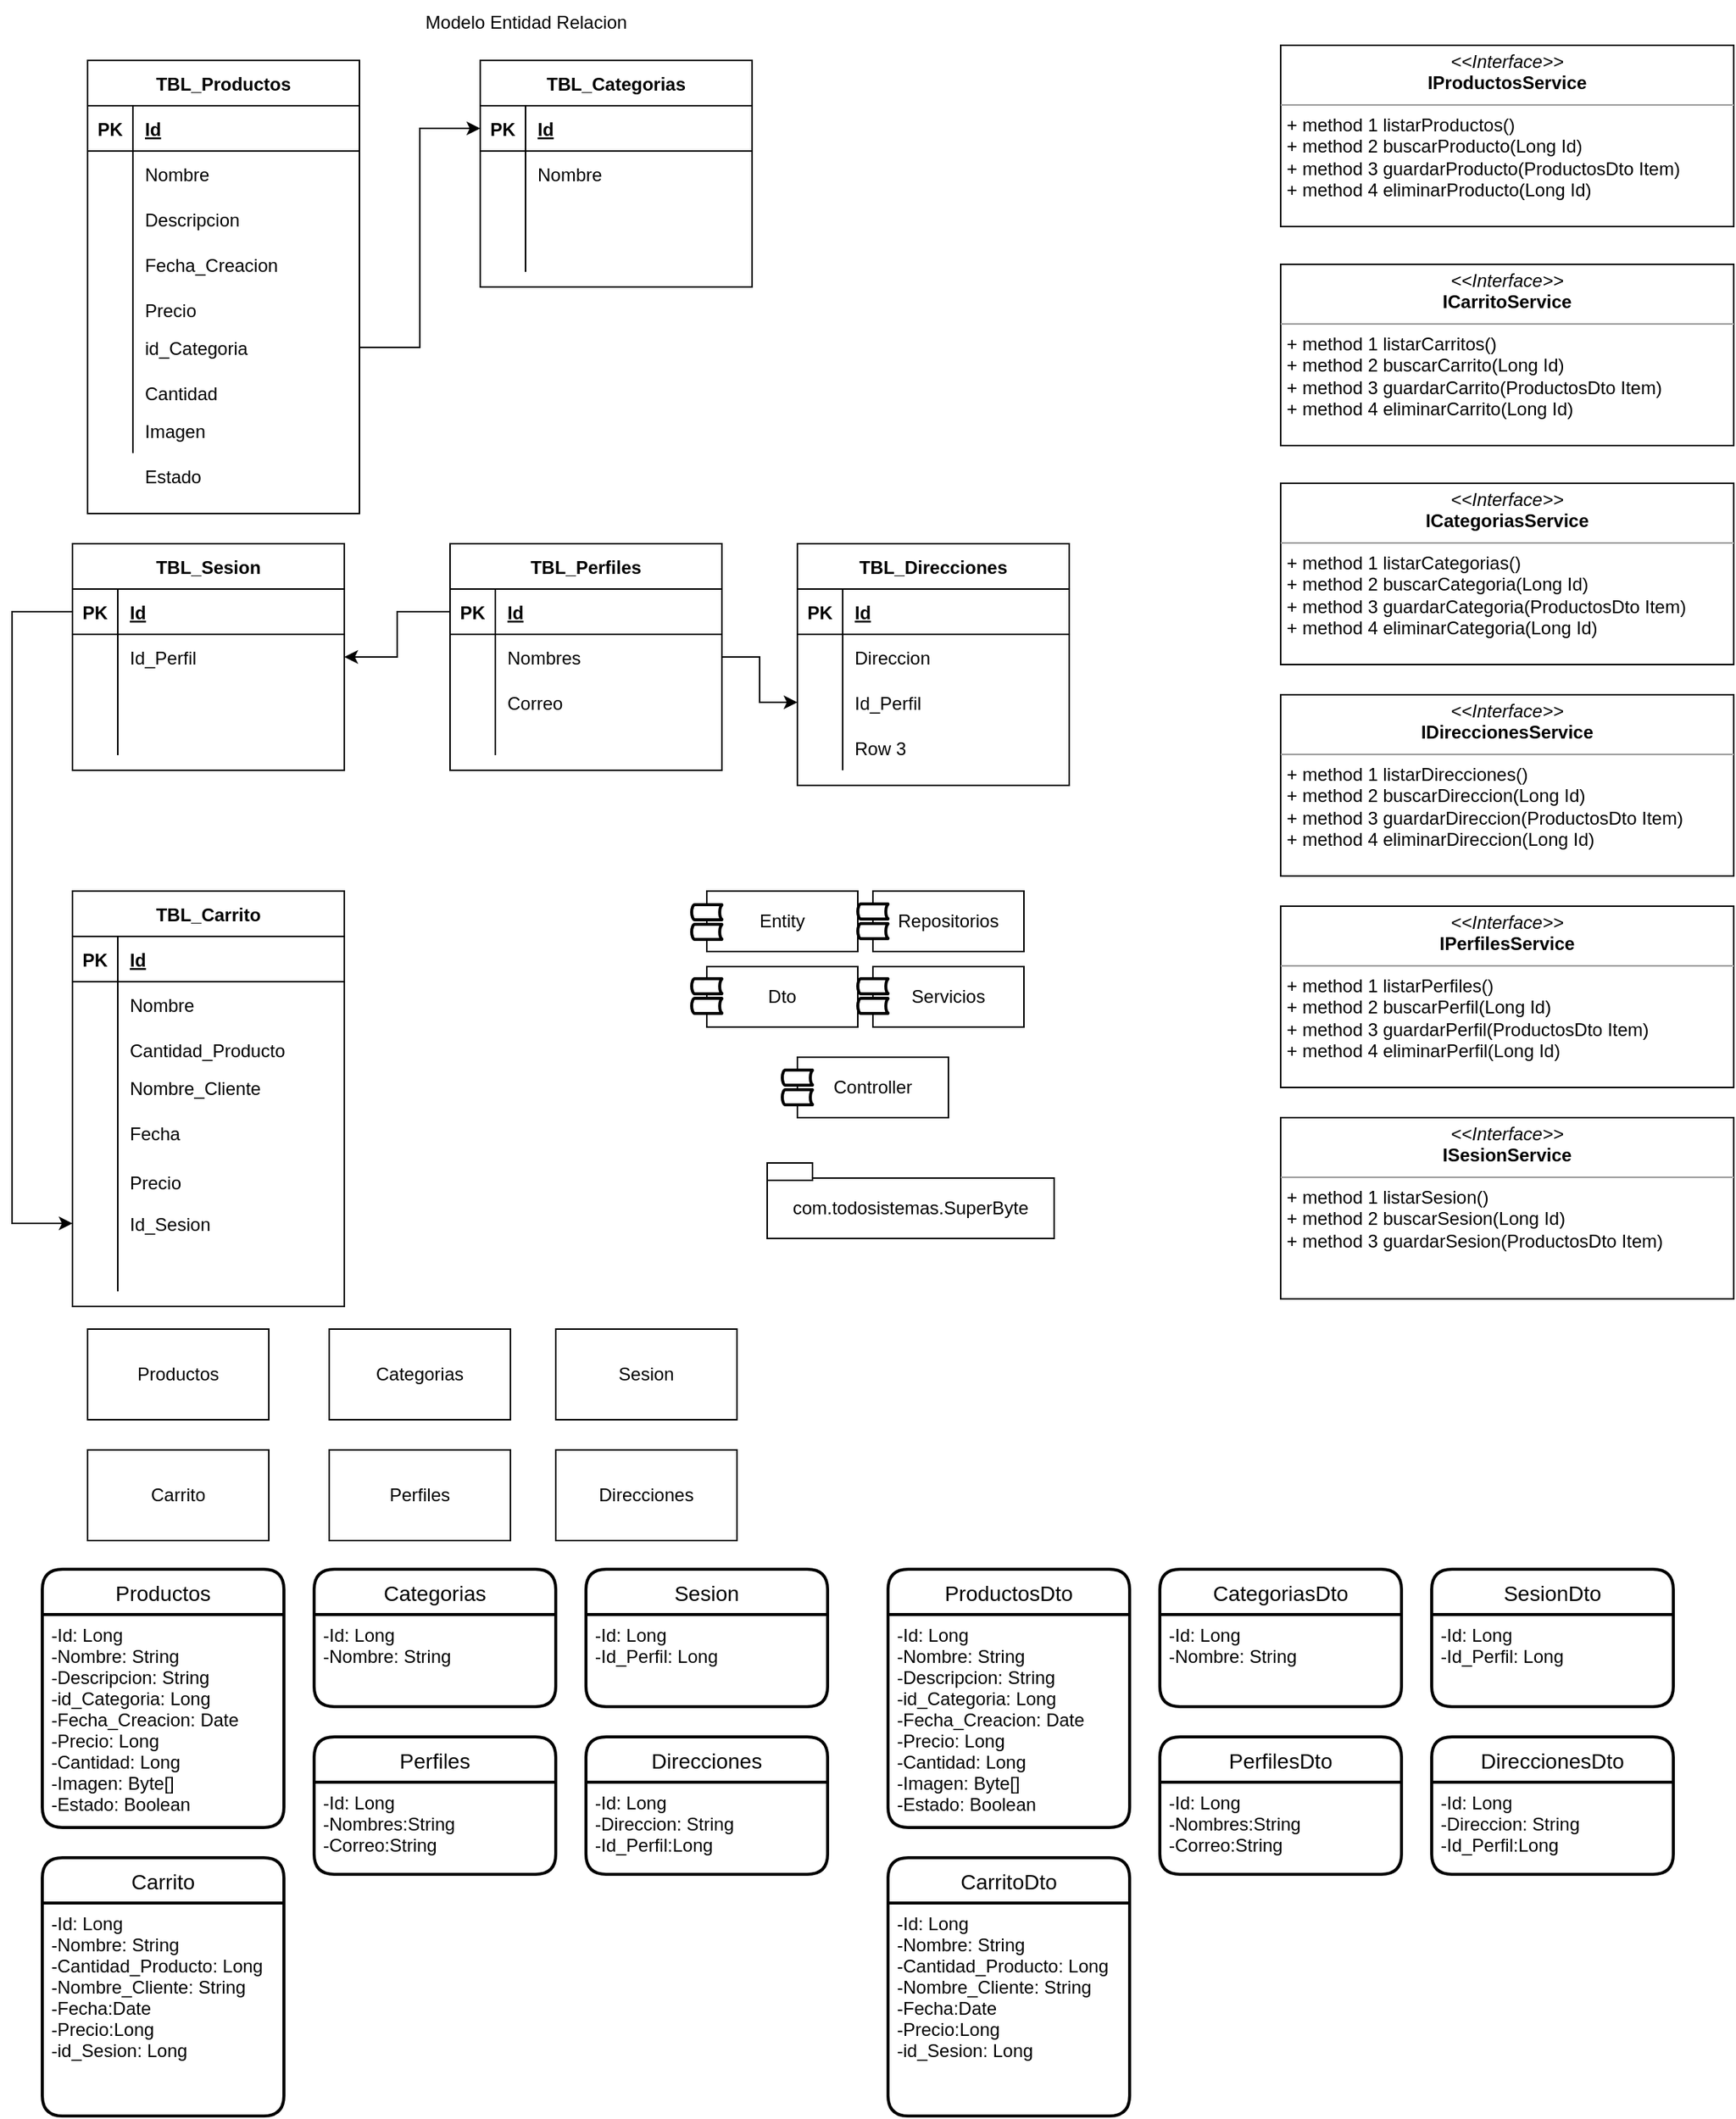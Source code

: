 <mxfile version="20.2.2" type="github">
  <diagram id="Rimd_0luq2_p9Vc3wQbV" name="Página-1">
    <mxGraphModel dx="1736" dy="984" grid="1" gridSize="10" guides="1" tooltips="1" connect="1" arrows="1" fold="1" page="1" pageScale="1" pageWidth="827" pageHeight="1169" math="0" shadow="0">
      <root>
        <mxCell id="0" />
        <mxCell id="1" parent="0" />
        <mxCell id="9ptcAsVhunpBJLuoccxQ-10" value="TBL_Productos" style="shape=table;startSize=30;container=1;collapsible=1;childLayout=tableLayout;fixedRows=1;rowLines=0;fontStyle=1;align=center;resizeLast=1;" vertex="1" parent="1">
          <mxGeometry x="90" y="50" width="180" height="300" as="geometry" />
        </mxCell>
        <mxCell id="9ptcAsVhunpBJLuoccxQ-11" value="" style="shape=tableRow;horizontal=0;startSize=0;swimlaneHead=0;swimlaneBody=0;fillColor=none;collapsible=0;dropTarget=0;points=[[0,0.5],[1,0.5]];portConstraint=eastwest;top=0;left=0;right=0;bottom=1;" vertex="1" parent="9ptcAsVhunpBJLuoccxQ-10">
          <mxGeometry y="30" width="180" height="30" as="geometry" />
        </mxCell>
        <mxCell id="9ptcAsVhunpBJLuoccxQ-12" value="PK" style="shape=partialRectangle;connectable=0;fillColor=none;top=0;left=0;bottom=0;right=0;fontStyle=1;overflow=hidden;" vertex="1" parent="9ptcAsVhunpBJLuoccxQ-11">
          <mxGeometry width="30" height="30" as="geometry">
            <mxRectangle width="30" height="30" as="alternateBounds" />
          </mxGeometry>
        </mxCell>
        <mxCell id="9ptcAsVhunpBJLuoccxQ-13" value="Id" style="shape=partialRectangle;connectable=0;fillColor=none;top=0;left=0;bottom=0;right=0;align=left;spacingLeft=6;fontStyle=5;overflow=hidden;" vertex="1" parent="9ptcAsVhunpBJLuoccxQ-11">
          <mxGeometry x="30" width="150" height="30" as="geometry">
            <mxRectangle width="150" height="30" as="alternateBounds" />
          </mxGeometry>
        </mxCell>
        <mxCell id="9ptcAsVhunpBJLuoccxQ-14" value="" style="shape=tableRow;horizontal=0;startSize=0;swimlaneHead=0;swimlaneBody=0;fillColor=none;collapsible=0;dropTarget=0;points=[[0,0.5],[1,0.5]];portConstraint=eastwest;top=0;left=0;right=0;bottom=0;" vertex="1" parent="9ptcAsVhunpBJLuoccxQ-10">
          <mxGeometry y="60" width="180" height="30" as="geometry" />
        </mxCell>
        <mxCell id="9ptcAsVhunpBJLuoccxQ-15" value="" style="shape=partialRectangle;connectable=0;fillColor=none;top=0;left=0;bottom=0;right=0;editable=1;overflow=hidden;" vertex="1" parent="9ptcAsVhunpBJLuoccxQ-14">
          <mxGeometry width="30" height="30" as="geometry">
            <mxRectangle width="30" height="30" as="alternateBounds" />
          </mxGeometry>
        </mxCell>
        <mxCell id="9ptcAsVhunpBJLuoccxQ-16" value="Nombre" style="shape=partialRectangle;connectable=0;fillColor=none;top=0;left=0;bottom=0;right=0;align=left;spacingLeft=6;overflow=hidden;" vertex="1" parent="9ptcAsVhunpBJLuoccxQ-14">
          <mxGeometry x="30" width="150" height="30" as="geometry">
            <mxRectangle width="150" height="30" as="alternateBounds" />
          </mxGeometry>
        </mxCell>
        <mxCell id="9ptcAsVhunpBJLuoccxQ-17" value="" style="shape=tableRow;horizontal=0;startSize=0;swimlaneHead=0;swimlaneBody=0;fillColor=none;collapsible=0;dropTarget=0;points=[[0,0.5],[1,0.5]];portConstraint=eastwest;top=0;left=0;right=0;bottom=0;" vertex="1" parent="9ptcAsVhunpBJLuoccxQ-10">
          <mxGeometry y="90" width="180" height="30" as="geometry" />
        </mxCell>
        <mxCell id="9ptcAsVhunpBJLuoccxQ-18" value="" style="shape=partialRectangle;connectable=0;fillColor=none;top=0;left=0;bottom=0;right=0;editable=1;overflow=hidden;" vertex="1" parent="9ptcAsVhunpBJLuoccxQ-17">
          <mxGeometry width="30" height="30" as="geometry">
            <mxRectangle width="30" height="30" as="alternateBounds" />
          </mxGeometry>
        </mxCell>
        <mxCell id="9ptcAsVhunpBJLuoccxQ-19" value="Descripcion" style="shape=partialRectangle;connectable=0;fillColor=none;top=0;left=0;bottom=0;right=0;align=left;spacingLeft=6;overflow=hidden;" vertex="1" parent="9ptcAsVhunpBJLuoccxQ-17">
          <mxGeometry x="30" width="150" height="30" as="geometry">
            <mxRectangle width="150" height="30" as="alternateBounds" />
          </mxGeometry>
        </mxCell>
        <mxCell id="9ptcAsVhunpBJLuoccxQ-20" value="" style="shape=tableRow;horizontal=0;startSize=0;swimlaneHead=0;swimlaneBody=0;fillColor=none;collapsible=0;dropTarget=0;points=[[0,0.5],[1,0.5]];portConstraint=eastwest;top=0;left=0;right=0;bottom=0;" vertex="1" parent="9ptcAsVhunpBJLuoccxQ-10">
          <mxGeometry y="120" width="180" height="140" as="geometry" />
        </mxCell>
        <mxCell id="9ptcAsVhunpBJLuoccxQ-21" value="" style="shape=partialRectangle;connectable=0;fillColor=none;top=0;left=0;bottom=0;right=0;editable=1;overflow=hidden;" vertex="1" parent="9ptcAsVhunpBJLuoccxQ-20">
          <mxGeometry width="30" height="140" as="geometry">
            <mxRectangle width="30" height="140" as="alternateBounds" />
          </mxGeometry>
        </mxCell>
        <mxCell id="9ptcAsVhunpBJLuoccxQ-22" value="id_Categoria" style="shape=partialRectangle;connectable=0;fillColor=none;top=0;left=0;bottom=0;right=0;align=left;spacingLeft=6;overflow=hidden;" vertex="1" parent="9ptcAsVhunpBJLuoccxQ-20">
          <mxGeometry x="30" width="150" height="140" as="geometry">
            <mxRectangle width="150" height="140" as="alternateBounds" />
          </mxGeometry>
        </mxCell>
        <mxCell id="9ptcAsVhunpBJLuoccxQ-23" value="Fecha_Creacion" style="shape=partialRectangle;connectable=0;fillColor=none;top=0;left=0;bottom=0;right=0;align=left;spacingLeft=6;overflow=hidden;" vertex="1" parent="1">
          <mxGeometry x="120" y="170" width="150" height="30" as="geometry">
            <mxRectangle width="150" height="30" as="alternateBounds" />
          </mxGeometry>
        </mxCell>
        <mxCell id="9ptcAsVhunpBJLuoccxQ-24" value="Precio" style="shape=partialRectangle;connectable=0;fillColor=none;top=0;left=0;bottom=0;right=0;align=left;spacingLeft=6;overflow=hidden;" vertex="1" parent="1">
          <mxGeometry x="120" y="200" width="150" height="30" as="geometry">
            <mxRectangle width="150" height="30" as="alternateBounds" />
          </mxGeometry>
        </mxCell>
        <mxCell id="9ptcAsVhunpBJLuoccxQ-25" value="Cantidad" style="shape=partialRectangle;connectable=0;fillColor=none;top=0;left=0;bottom=0;right=0;align=left;spacingLeft=6;overflow=hidden;" vertex="1" parent="1">
          <mxGeometry x="120" y="255" width="150" height="30" as="geometry">
            <mxRectangle width="150" height="30" as="alternateBounds" />
          </mxGeometry>
        </mxCell>
        <mxCell id="9ptcAsVhunpBJLuoccxQ-26" value="Imagen" style="shape=partialRectangle;connectable=0;fillColor=none;top=0;left=0;bottom=0;right=0;align=left;spacingLeft=6;overflow=hidden;" vertex="1" parent="1">
          <mxGeometry x="120" y="280" width="150" height="30" as="geometry">
            <mxRectangle width="150" height="30" as="alternateBounds" />
          </mxGeometry>
        </mxCell>
        <mxCell id="9ptcAsVhunpBJLuoccxQ-27" value="Estado" style="shape=partialRectangle;connectable=0;fillColor=none;top=0;left=0;bottom=0;right=0;align=left;spacingLeft=6;overflow=hidden;" vertex="1" parent="1">
          <mxGeometry x="120" y="310" width="150" height="30" as="geometry">
            <mxRectangle width="150" height="30" as="alternateBounds" />
          </mxGeometry>
        </mxCell>
        <mxCell id="9ptcAsVhunpBJLuoccxQ-42" value="TBL_Categorias" style="shape=table;startSize=30;container=1;collapsible=1;childLayout=tableLayout;fixedRows=1;rowLines=0;fontStyle=1;align=center;resizeLast=1;" vertex="1" parent="1">
          <mxGeometry x="350" y="50" width="180" height="150" as="geometry" />
        </mxCell>
        <mxCell id="9ptcAsVhunpBJLuoccxQ-43" value="" style="shape=tableRow;horizontal=0;startSize=0;swimlaneHead=0;swimlaneBody=0;fillColor=none;collapsible=0;dropTarget=0;points=[[0,0.5],[1,0.5]];portConstraint=eastwest;top=0;left=0;right=0;bottom=1;" vertex="1" parent="9ptcAsVhunpBJLuoccxQ-42">
          <mxGeometry y="30" width="180" height="30" as="geometry" />
        </mxCell>
        <mxCell id="9ptcAsVhunpBJLuoccxQ-44" value="PK" style="shape=partialRectangle;connectable=0;fillColor=none;top=0;left=0;bottom=0;right=0;fontStyle=1;overflow=hidden;" vertex="1" parent="9ptcAsVhunpBJLuoccxQ-43">
          <mxGeometry width="30" height="30" as="geometry">
            <mxRectangle width="30" height="30" as="alternateBounds" />
          </mxGeometry>
        </mxCell>
        <mxCell id="9ptcAsVhunpBJLuoccxQ-45" value="Id" style="shape=partialRectangle;connectable=0;fillColor=none;top=0;left=0;bottom=0;right=0;align=left;spacingLeft=6;fontStyle=5;overflow=hidden;" vertex="1" parent="9ptcAsVhunpBJLuoccxQ-43">
          <mxGeometry x="30" width="150" height="30" as="geometry">
            <mxRectangle width="150" height="30" as="alternateBounds" />
          </mxGeometry>
        </mxCell>
        <mxCell id="9ptcAsVhunpBJLuoccxQ-46" value="" style="shape=tableRow;horizontal=0;startSize=0;swimlaneHead=0;swimlaneBody=0;fillColor=none;collapsible=0;dropTarget=0;points=[[0,0.5],[1,0.5]];portConstraint=eastwest;top=0;left=0;right=0;bottom=0;" vertex="1" parent="9ptcAsVhunpBJLuoccxQ-42">
          <mxGeometry y="60" width="180" height="30" as="geometry" />
        </mxCell>
        <mxCell id="9ptcAsVhunpBJLuoccxQ-47" value="" style="shape=partialRectangle;connectable=0;fillColor=none;top=0;left=0;bottom=0;right=0;editable=1;overflow=hidden;" vertex="1" parent="9ptcAsVhunpBJLuoccxQ-46">
          <mxGeometry width="30" height="30" as="geometry">
            <mxRectangle width="30" height="30" as="alternateBounds" />
          </mxGeometry>
        </mxCell>
        <mxCell id="9ptcAsVhunpBJLuoccxQ-48" value="Nombre" style="shape=partialRectangle;connectable=0;fillColor=none;top=0;left=0;bottom=0;right=0;align=left;spacingLeft=6;overflow=hidden;" vertex="1" parent="9ptcAsVhunpBJLuoccxQ-46">
          <mxGeometry x="30" width="150" height="30" as="geometry">
            <mxRectangle width="150" height="30" as="alternateBounds" />
          </mxGeometry>
        </mxCell>
        <mxCell id="9ptcAsVhunpBJLuoccxQ-49" value="" style="shape=tableRow;horizontal=0;startSize=0;swimlaneHead=0;swimlaneBody=0;fillColor=none;collapsible=0;dropTarget=0;points=[[0,0.5],[1,0.5]];portConstraint=eastwest;top=0;left=0;right=0;bottom=0;" vertex="1" parent="9ptcAsVhunpBJLuoccxQ-42">
          <mxGeometry y="90" width="180" height="30" as="geometry" />
        </mxCell>
        <mxCell id="9ptcAsVhunpBJLuoccxQ-50" value="" style="shape=partialRectangle;connectable=0;fillColor=none;top=0;left=0;bottom=0;right=0;editable=1;overflow=hidden;" vertex="1" parent="9ptcAsVhunpBJLuoccxQ-49">
          <mxGeometry width="30" height="30" as="geometry">
            <mxRectangle width="30" height="30" as="alternateBounds" />
          </mxGeometry>
        </mxCell>
        <mxCell id="9ptcAsVhunpBJLuoccxQ-51" value="" style="shape=partialRectangle;connectable=0;fillColor=none;top=0;left=0;bottom=0;right=0;align=left;spacingLeft=6;overflow=hidden;" vertex="1" parent="9ptcAsVhunpBJLuoccxQ-49">
          <mxGeometry x="30" width="150" height="30" as="geometry">
            <mxRectangle width="150" height="30" as="alternateBounds" />
          </mxGeometry>
        </mxCell>
        <mxCell id="9ptcAsVhunpBJLuoccxQ-52" value="" style="shape=tableRow;horizontal=0;startSize=0;swimlaneHead=0;swimlaneBody=0;fillColor=none;collapsible=0;dropTarget=0;points=[[0,0.5],[1,0.5]];portConstraint=eastwest;top=0;left=0;right=0;bottom=0;" vertex="1" parent="9ptcAsVhunpBJLuoccxQ-42">
          <mxGeometry y="120" width="180" height="20" as="geometry" />
        </mxCell>
        <mxCell id="9ptcAsVhunpBJLuoccxQ-53" value="" style="shape=partialRectangle;connectable=0;fillColor=none;top=0;left=0;bottom=0;right=0;editable=1;overflow=hidden;" vertex="1" parent="9ptcAsVhunpBJLuoccxQ-52">
          <mxGeometry width="30" height="20" as="geometry">
            <mxRectangle width="30" height="20" as="alternateBounds" />
          </mxGeometry>
        </mxCell>
        <mxCell id="9ptcAsVhunpBJLuoccxQ-54" value="" style="shape=partialRectangle;connectable=0;fillColor=none;top=0;left=0;bottom=0;right=0;align=left;spacingLeft=6;overflow=hidden;" vertex="1" parent="9ptcAsVhunpBJLuoccxQ-52">
          <mxGeometry x="30" width="150" height="20" as="geometry">
            <mxRectangle width="150" height="20" as="alternateBounds" />
          </mxGeometry>
        </mxCell>
        <mxCell id="9ptcAsVhunpBJLuoccxQ-55" style="edgeStyle=orthogonalEdgeStyle;rounded=0;orthogonalLoop=1;jettySize=auto;html=1;entryX=0;entryY=0.5;entryDx=0;entryDy=0;exitX=1;exitY=0.5;exitDx=0;exitDy=0;" edge="1" parent="1" source="9ptcAsVhunpBJLuoccxQ-20" target="9ptcAsVhunpBJLuoccxQ-43">
          <mxGeometry relative="1" as="geometry" />
        </mxCell>
        <mxCell id="9ptcAsVhunpBJLuoccxQ-56" value="TBL_Perfiles" style="shape=table;startSize=30;container=1;collapsible=1;childLayout=tableLayout;fixedRows=1;rowLines=0;fontStyle=1;align=center;resizeLast=1;" vertex="1" parent="1">
          <mxGeometry x="330" y="370" width="180" height="150" as="geometry" />
        </mxCell>
        <mxCell id="9ptcAsVhunpBJLuoccxQ-57" value="" style="shape=tableRow;horizontal=0;startSize=0;swimlaneHead=0;swimlaneBody=0;fillColor=none;collapsible=0;dropTarget=0;points=[[0,0.5],[1,0.5]];portConstraint=eastwest;top=0;left=0;right=0;bottom=1;" vertex="1" parent="9ptcAsVhunpBJLuoccxQ-56">
          <mxGeometry y="30" width="180" height="30" as="geometry" />
        </mxCell>
        <mxCell id="9ptcAsVhunpBJLuoccxQ-58" value="PK" style="shape=partialRectangle;connectable=0;fillColor=none;top=0;left=0;bottom=0;right=0;fontStyle=1;overflow=hidden;" vertex="1" parent="9ptcAsVhunpBJLuoccxQ-57">
          <mxGeometry width="30" height="30" as="geometry">
            <mxRectangle width="30" height="30" as="alternateBounds" />
          </mxGeometry>
        </mxCell>
        <mxCell id="9ptcAsVhunpBJLuoccxQ-59" value="Id" style="shape=partialRectangle;connectable=0;fillColor=none;top=0;left=0;bottom=0;right=0;align=left;spacingLeft=6;fontStyle=5;overflow=hidden;" vertex="1" parent="9ptcAsVhunpBJLuoccxQ-57">
          <mxGeometry x="30" width="150" height="30" as="geometry">
            <mxRectangle width="150" height="30" as="alternateBounds" />
          </mxGeometry>
        </mxCell>
        <mxCell id="9ptcAsVhunpBJLuoccxQ-60" value="" style="shape=tableRow;horizontal=0;startSize=0;swimlaneHead=0;swimlaneBody=0;fillColor=none;collapsible=0;dropTarget=0;points=[[0,0.5],[1,0.5]];portConstraint=eastwest;top=0;left=0;right=0;bottom=0;" vertex="1" parent="9ptcAsVhunpBJLuoccxQ-56">
          <mxGeometry y="60" width="180" height="30" as="geometry" />
        </mxCell>
        <mxCell id="9ptcAsVhunpBJLuoccxQ-61" value="" style="shape=partialRectangle;connectable=0;fillColor=none;top=0;left=0;bottom=0;right=0;editable=1;overflow=hidden;" vertex="1" parent="9ptcAsVhunpBJLuoccxQ-60">
          <mxGeometry width="30" height="30" as="geometry">
            <mxRectangle width="30" height="30" as="alternateBounds" />
          </mxGeometry>
        </mxCell>
        <mxCell id="9ptcAsVhunpBJLuoccxQ-62" value="Nombres" style="shape=partialRectangle;connectable=0;fillColor=none;top=0;left=0;bottom=0;right=0;align=left;spacingLeft=6;overflow=hidden;" vertex="1" parent="9ptcAsVhunpBJLuoccxQ-60">
          <mxGeometry x="30" width="150" height="30" as="geometry">
            <mxRectangle width="150" height="30" as="alternateBounds" />
          </mxGeometry>
        </mxCell>
        <mxCell id="9ptcAsVhunpBJLuoccxQ-63" value="" style="shape=tableRow;horizontal=0;startSize=0;swimlaneHead=0;swimlaneBody=0;fillColor=none;collapsible=0;dropTarget=0;points=[[0,0.5],[1,0.5]];portConstraint=eastwest;top=0;left=0;right=0;bottom=0;" vertex="1" parent="9ptcAsVhunpBJLuoccxQ-56">
          <mxGeometry y="90" width="180" height="30" as="geometry" />
        </mxCell>
        <mxCell id="9ptcAsVhunpBJLuoccxQ-64" value="" style="shape=partialRectangle;connectable=0;fillColor=none;top=0;left=0;bottom=0;right=0;editable=1;overflow=hidden;" vertex="1" parent="9ptcAsVhunpBJLuoccxQ-63">
          <mxGeometry width="30" height="30" as="geometry">
            <mxRectangle width="30" height="30" as="alternateBounds" />
          </mxGeometry>
        </mxCell>
        <mxCell id="9ptcAsVhunpBJLuoccxQ-65" value="Correo" style="shape=partialRectangle;connectable=0;fillColor=none;top=0;left=0;bottom=0;right=0;align=left;spacingLeft=6;overflow=hidden;" vertex="1" parent="9ptcAsVhunpBJLuoccxQ-63">
          <mxGeometry x="30" width="150" height="30" as="geometry">
            <mxRectangle width="150" height="30" as="alternateBounds" />
          </mxGeometry>
        </mxCell>
        <mxCell id="9ptcAsVhunpBJLuoccxQ-66" value="" style="shape=tableRow;horizontal=0;startSize=0;swimlaneHead=0;swimlaneBody=0;fillColor=none;collapsible=0;dropTarget=0;points=[[0,0.5],[1,0.5]];portConstraint=eastwest;top=0;left=0;right=0;bottom=0;" vertex="1" parent="9ptcAsVhunpBJLuoccxQ-56">
          <mxGeometry y="120" width="180" height="20" as="geometry" />
        </mxCell>
        <mxCell id="9ptcAsVhunpBJLuoccxQ-67" value="" style="shape=partialRectangle;connectable=0;fillColor=none;top=0;left=0;bottom=0;right=0;editable=1;overflow=hidden;" vertex="1" parent="9ptcAsVhunpBJLuoccxQ-66">
          <mxGeometry width="30" height="20" as="geometry">
            <mxRectangle width="30" height="20" as="alternateBounds" />
          </mxGeometry>
        </mxCell>
        <mxCell id="9ptcAsVhunpBJLuoccxQ-68" value="" style="shape=partialRectangle;connectable=0;fillColor=none;top=0;left=0;bottom=0;right=0;align=left;spacingLeft=6;overflow=hidden;" vertex="1" parent="9ptcAsVhunpBJLuoccxQ-66">
          <mxGeometry x="30" width="150" height="20" as="geometry">
            <mxRectangle width="150" height="20" as="alternateBounds" />
          </mxGeometry>
        </mxCell>
        <mxCell id="9ptcAsVhunpBJLuoccxQ-69" value="TBL_Direcciones" style="shape=table;startSize=30;container=1;collapsible=1;childLayout=tableLayout;fixedRows=1;rowLines=0;fontStyle=1;align=center;resizeLast=1;" vertex="1" parent="1">
          <mxGeometry x="560" y="370" width="180" height="160" as="geometry" />
        </mxCell>
        <mxCell id="9ptcAsVhunpBJLuoccxQ-70" value="" style="shape=tableRow;horizontal=0;startSize=0;swimlaneHead=0;swimlaneBody=0;fillColor=none;collapsible=0;dropTarget=0;points=[[0,0.5],[1,0.5]];portConstraint=eastwest;top=0;left=0;right=0;bottom=1;" vertex="1" parent="9ptcAsVhunpBJLuoccxQ-69">
          <mxGeometry y="30" width="180" height="30" as="geometry" />
        </mxCell>
        <mxCell id="9ptcAsVhunpBJLuoccxQ-71" value="PK" style="shape=partialRectangle;connectable=0;fillColor=none;top=0;left=0;bottom=0;right=0;fontStyle=1;overflow=hidden;" vertex="1" parent="9ptcAsVhunpBJLuoccxQ-70">
          <mxGeometry width="30" height="30" as="geometry">
            <mxRectangle width="30" height="30" as="alternateBounds" />
          </mxGeometry>
        </mxCell>
        <mxCell id="9ptcAsVhunpBJLuoccxQ-72" value="Id" style="shape=partialRectangle;connectable=0;fillColor=none;top=0;left=0;bottom=0;right=0;align=left;spacingLeft=6;fontStyle=5;overflow=hidden;" vertex="1" parent="9ptcAsVhunpBJLuoccxQ-70">
          <mxGeometry x="30" width="150" height="30" as="geometry">
            <mxRectangle width="150" height="30" as="alternateBounds" />
          </mxGeometry>
        </mxCell>
        <mxCell id="9ptcAsVhunpBJLuoccxQ-73" value="" style="shape=tableRow;horizontal=0;startSize=0;swimlaneHead=0;swimlaneBody=0;fillColor=none;collapsible=0;dropTarget=0;points=[[0,0.5],[1,0.5]];portConstraint=eastwest;top=0;left=0;right=0;bottom=0;" vertex="1" parent="9ptcAsVhunpBJLuoccxQ-69">
          <mxGeometry y="60" width="180" height="30" as="geometry" />
        </mxCell>
        <mxCell id="9ptcAsVhunpBJLuoccxQ-74" value="" style="shape=partialRectangle;connectable=0;fillColor=none;top=0;left=0;bottom=0;right=0;editable=1;overflow=hidden;" vertex="1" parent="9ptcAsVhunpBJLuoccxQ-73">
          <mxGeometry width="30" height="30" as="geometry">
            <mxRectangle width="30" height="30" as="alternateBounds" />
          </mxGeometry>
        </mxCell>
        <mxCell id="9ptcAsVhunpBJLuoccxQ-75" value="Direccion" style="shape=partialRectangle;connectable=0;fillColor=none;top=0;left=0;bottom=0;right=0;align=left;spacingLeft=6;overflow=hidden;" vertex="1" parent="9ptcAsVhunpBJLuoccxQ-73">
          <mxGeometry x="30" width="150" height="30" as="geometry">
            <mxRectangle width="150" height="30" as="alternateBounds" />
          </mxGeometry>
        </mxCell>
        <mxCell id="9ptcAsVhunpBJLuoccxQ-76" value="" style="shape=tableRow;horizontal=0;startSize=0;swimlaneHead=0;swimlaneBody=0;fillColor=none;collapsible=0;dropTarget=0;points=[[0,0.5],[1,0.5]];portConstraint=eastwest;top=0;left=0;right=0;bottom=0;" vertex="1" parent="9ptcAsVhunpBJLuoccxQ-69">
          <mxGeometry y="90" width="180" height="30" as="geometry" />
        </mxCell>
        <mxCell id="9ptcAsVhunpBJLuoccxQ-77" value="" style="shape=partialRectangle;connectable=0;fillColor=none;top=0;left=0;bottom=0;right=0;editable=1;overflow=hidden;" vertex="1" parent="9ptcAsVhunpBJLuoccxQ-76">
          <mxGeometry width="30" height="30" as="geometry">
            <mxRectangle width="30" height="30" as="alternateBounds" />
          </mxGeometry>
        </mxCell>
        <mxCell id="9ptcAsVhunpBJLuoccxQ-78" value="Id_Perfil" style="shape=partialRectangle;connectable=0;fillColor=none;top=0;left=0;bottom=0;right=0;align=left;spacingLeft=6;overflow=hidden;" vertex="1" parent="9ptcAsVhunpBJLuoccxQ-76">
          <mxGeometry x="30" width="150" height="30" as="geometry">
            <mxRectangle width="150" height="30" as="alternateBounds" />
          </mxGeometry>
        </mxCell>
        <mxCell id="9ptcAsVhunpBJLuoccxQ-79" value="" style="shape=tableRow;horizontal=0;startSize=0;swimlaneHead=0;swimlaneBody=0;fillColor=none;collapsible=0;dropTarget=0;points=[[0,0.5],[1,0.5]];portConstraint=eastwest;top=0;left=0;right=0;bottom=0;" vertex="1" parent="9ptcAsVhunpBJLuoccxQ-69">
          <mxGeometry y="120" width="180" height="30" as="geometry" />
        </mxCell>
        <mxCell id="9ptcAsVhunpBJLuoccxQ-80" value="" style="shape=partialRectangle;connectable=0;fillColor=none;top=0;left=0;bottom=0;right=0;editable=1;overflow=hidden;" vertex="1" parent="9ptcAsVhunpBJLuoccxQ-79">
          <mxGeometry width="30" height="30" as="geometry">
            <mxRectangle width="30" height="30" as="alternateBounds" />
          </mxGeometry>
        </mxCell>
        <mxCell id="9ptcAsVhunpBJLuoccxQ-81" value="Row 3" style="shape=partialRectangle;connectable=0;fillColor=none;top=0;left=0;bottom=0;right=0;align=left;spacingLeft=6;overflow=hidden;" vertex="1" parent="9ptcAsVhunpBJLuoccxQ-79">
          <mxGeometry x="30" width="150" height="30" as="geometry">
            <mxRectangle width="150" height="30" as="alternateBounds" />
          </mxGeometry>
        </mxCell>
        <mxCell id="9ptcAsVhunpBJLuoccxQ-82" style="edgeStyle=orthogonalEdgeStyle;rounded=0;orthogonalLoop=1;jettySize=auto;html=1;exitX=1;exitY=0.5;exitDx=0;exitDy=0;" edge="1" parent="1" source="9ptcAsVhunpBJLuoccxQ-60" target="9ptcAsVhunpBJLuoccxQ-76">
          <mxGeometry relative="1" as="geometry" />
        </mxCell>
        <mxCell id="9ptcAsVhunpBJLuoccxQ-83" value="TBL_Sesion" style="shape=table;startSize=30;container=1;collapsible=1;childLayout=tableLayout;fixedRows=1;rowLines=0;fontStyle=1;align=center;resizeLast=1;" vertex="1" parent="1">
          <mxGeometry x="80" y="370" width="180" height="150" as="geometry" />
        </mxCell>
        <mxCell id="9ptcAsVhunpBJLuoccxQ-84" value="" style="shape=tableRow;horizontal=0;startSize=0;swimlaneHead=0;swimlaneBody=0;fillColor=none;collapsible=0;dropTarget=0;points=[[0,0.5],[1,0.5]];portConstraint=eastwest;top=0;left=0;right=0;bottom=1;" vertex="1" parent="9ptcAsVhunpBJLuoccxQ-83">
          <mxGeometry y="30" width="180" height="30" as="geometry" />
        </mxCell>
        <mxCell id="9ptcAsVhunpBJLuoccxQ-85" value="PK" style="shape=partialRectangle;connectable=0;fillColor=none;top=0;left=0;bottom=0;right=0;fontStyle=1;overflow=hidden;" vertex="1" parent="9ptcAsVhunpBJLuoccxQ-84">
          <mxGeometry width="30" height="30" as="geometry">
            <mxRectangle width="30" height="30" as="alternateBounds" />
          </mxGeometry>
        </mxCell>
        <mxCell id="9ptcAsVhunpBJLuoccxQ-86" value="Id" style="shape=partialRectangle;connectable=0;fillColor=none;top=0;left=0;bottom=0;right=0;align=left;spacingLeft=6;fontStyle=5;overflow=hidden;" vertex="1" parent="9ptcAsVhunpBJLuoccxQ-84">
          <mxGeometry x="30" width="150" height="30" as="geometry">
            <mxRectangle width="150" height="30" as="alternateBounds" />
          </mxGeometry>
        </mxCell>
        <mxCell id="9ptcAsVhunpBJLuoccxQ-87" value="" style="shape=tableRow;horizontal=0;startSize=0;swimlaneHead=0;swimlaneBody=0;fillColor=none;collapsible=0;dropTarget=0;points=[[0,0.5],[1,0.5]];portConstraint=eastwest;top=0;left=0;right=0;bottom=0;" vertex="1" parent="9ptcAsVhunpBJLuoccxQ-83">
          <mxGeometry y="60" width="180" height="30" as="geometry" />
        </mxCell>
        <mxCell id="9ptcAsVhunpBJLuoccxQ-88" value="" style="shape=partialRectangle;connectable=0;fillColor=none;top=0;left=0;bottom=0;right=0;editable=1;overflow=hidden;" vertex="1" parent="9ptcAsVhunpBJLuoccxQ-87">
          <mxGeometry width="30" height="30" as="geometry">
            <mxRectangle width="30" height="30" as="alternateBounds" />
          </mxGeometry>
        </mxCell>
        <mxCell id="9ptcAsVhunpBJLuoccxQ-89" value="Id_Perfil" style="shape=partialRectangle;connectable=0;fillColor=none;top=0;left=0;bottom=0;right=0;align=left;spacingLeft=6;overflow=hidden;" vertex="1" parent="9ptcAsVhunpBJLuoccxQ-87">
          <mxGeometry x="30" width="150" height="30" as="geometry">
            <mxRectangle width="150" height="30" as="alternateBounds" />
          </mxGeometry>
        </mxCell>
        <mxCell id="9ptcAsVhunpBJLuoccxQ-90" value="" style="shape=tableRow;horizontal=0;startSize=0;swimlaneHead=0;swimlaneBody=0;fillColor=none;collapsible=0;dropTarget=0;points=[[0,0.5],[1,0.5]];portConstraint=eastwest;top=0;left=0;right=0;bottom=0;" vertex="1" parent="9ptcAsVhunpBJLuoccxQ-83">
          <mxGeometry y="90" width="180" height="30" as="geometry" />
        </mxCell>
        <mxCell id="9ptcAsVhunpBJLuoccxQ-91" value="" style="shape=partialRectangle;connectable=0;fillColor=none;top=0;left=0;bottom=0;right=0;editable=1;overflow=hidden;" vertex="1" parent="9ptcAsVhunpBJLuoccxQ-90">
          <mxGeometry width="30" height="30" as="geometry">
            <mxRectangle width="30" height="30" as="alternateBounds" />
          </mxGeometry>
        </mxCell>
        <mxCell id="9ptcAsVhunpBJLuoccxQ-92" value="" style="shape=partialRectangle;connectable=0;fillColor=none;top=0;left=0;bottom=0;right=0;align=left;spacingLeft=6;overflow=hidden;" vertex="1" parent="9ptcAsVhunpBJLuoccxQ-90">
          <mxGeometry x="30" width="150" height="30" as="geometry">
            <mxRectangle width="150" height="30" as="alternateBounds" />
          </mxGeometry>
        </mxCell>
        <mxCell id="9ptcAsVhunpBJLuoccxQ-93" value="" style="shape=tableRow;horizontal=0;startSize=0;swimlaneHead=0;swimlaneBody=0;fillColor=none;collapsible=0;dropTarget=0;points=[[0,0.5],[1,0.5]];portConstraint=eastwest;top=0;left=0;right=0;bottom=0;" vertex="1" parent="9ptcAsVhunpBJLuoccxQ-83">
          <mxGeometry y="120" width="180" height="20" as="geometry" />
        </mxCell>
        <mxCell id="9ptcAsVhunpBJLuoccxQ-94" value="" style="shape=partialRectangle;connectable=0;fillColor=none;top=0;left=0;bottom=0;right=0;editable=1;overflow=hidden;" vertex="1" parent="9ptcAsVhunpBJLuoccxQ-93">
          <mxGeometry width="30" height="20" as="geometry">
            <mxRectangle width="30" height="20" as="alternateBounds" />
          </mxGeometry>
        </mxCell>
        <mxCell id="9ptcAsVhunpBJLuoccxQ-95" value="" style="shape=partialRectangle;connectable=0;fillColor=none;top=0;left=0;bottom=0;right=0;align=left;spacingLeft=6;overflow=hidden;" vertex="1" parent="9ptcAsVhunpBJLuoccxQ-93">
          <mxGeometry x="30" width="150" height="20" as="geometry">
            <mxRectangle width="150" height="20" as="alternateBounds" />
          </mxGeometry>
        </mxCell>
        <mxCell id="9ptcAsVhunpBJLuoccxQ-96" style="edgeStyle=orthogonalEdgeStyle;rounded=0;orthogonalLoop=1;jettySize=auto;html=1;" edge="1" parent="1" source="9ptcAsVhunpBJLuoccxQ-57" target="9ptcAsVhunpBJLuoccxQ-87">
          <mxGeometry relative="1" as="geometry" />
        </mxCell>
        <mxCell id="9ptcAsVhunpBJLuoccxQ-98" value="TBL_Carrito" style="shape=table;startSize=30;container=1;collapsible=1;childLayout=tableLayout;fixedRows=1;rowLines=0;fontStyle=1;align=center;resizeLast=1;" vertex="1" parent="1">
          <mxGeometry x="80" y="600" width="180" height="275" as="geometry" />
        </mxCell>
        <mxCell id="9ptcAsVhunpBJLuoccxQ-99" value="" style="shape=tableRow;horizontal=0;startSize=0;swimlaneHead=0;swimlaneBody=0;fillColor=none;collapsible=0;dropTarget=0;points=[[0,0.5],[1,0.5]];portConstraint=eastwest;top=0;left=0;right=0;bottom=1;" vertex="1" parent="9ptcAsVhunpBJLuoccxQ-98">
          <mxGeometry y="30" width="180" height="30" as="geometry" />
        </mxCell>
        <mxCell id="9ptcAsVhunpBJLuoccxQ-100" value="PK" style="shape=partialRectangle;connectable=0;fillColor=none;top=0;left=0;bottom=0;right=0;fontStyle=1;overflow=hidden;" vertex="1" parent="9ptcAsVhunpBJLuoccxQ-99">
          <mxGeometry width="30" height="30" as="geometry">
            <mxRectangle width="30" height="30" as="alternateBounds" />
          </mxGeometry>
        </mxCell>
        <mxCell id="9ptcAsVhunpBJLuoccxQ-101" value="Id" style="shape=partialRectangle;connectable=0;fillColor=none;top=0;left=0;bottom=0;right=0;align=left;spacingLeft=6;fontStyle=5;overflow=hidden;" vertex="1" parent="9ptcAsVhunpBJLuoccxQ-99">
          <mxGeometry x="30" width="150" height="30" as="geometry">
            <mxRectangle width="150" height="30" as="alternateBounds" />
          </mxGeometry>
        </mxCell>
        <mxCell id="9ptcAsVhunpBJLuoccxQ-102" value="" style="shape=tableRow;horizontal=0;startSize=0;swimlaneHead=0;swimlaneBody=0;fillColor=none;collapsible=0;dropTarget=0;points=[[0,0.5],[1,0.5]];portConstraint=eastwest;top=0;left=0;right=0;bottom=0;" vertex="1" parent="9ptcAsVhunpBJLuoccxQ-98">
          <mxGeometry y="60" width="180" height="30" as="geometry" />
        </mxCell>
        <mxCell id="9ptcAsVhunpBJLuoccxQ-103" value="" style="shape=partialRectangle;connectable=0;fillColor=none;top=0;left=0;bottom=0;right=0;editable=1;overflow=hidden;" vertex="1" parent="9ptcAsVhunpBJLuoccxQ-102">
          <mxGeometry width="30" height="30" as="geometry">
            <mxRectangle width="30" height="30" as="alternateBounds" />
          </mxGeometry>
        </mxCell>
        <mxCell id="9ptcAsVhunpBJLuoccxQ-104" value="Nombre" style="shape=partialRectangle;connectable=0;fillColor=none;top=0;left=0;bottom=0;right=0;align=left;spacingLeft=6;overflow=hidden;" vertex="1" parent="9ptcAsVhunpBJLuoccxQ-102">
          <mxGeometry x="30" width="150" height="30" as="geometry">
            <mxRectangle width="150" height="30" as="alternateBounds" />
          </mxGeometry>
        </mxCell>
        <mxCell id="9ptcAsVhunpBJLuoccxQ-105" value="" style="shape=tableRow;horizontal=0;startSize=0;swimlaneHead=0;swimlaneBody=0;fillColor=none;collapsible=0;dropTarget=0;points=[[0,0.5],[1,0.5]];portConstraint=eastwest;top=0;left=0;right=0;bottom=0;" vertex="1" parent="9ptcAsVhunpBJLuoccxQ-98">
          <mxGeometry y="90" width="180" height="30" as="geometry" />
        </mxCell>
        <mxCell id="9ptcAsVhunpBJLuoccxQ-106" value="" style="shape=partialRectangle;connectable=0;fillColor=none;top=0;left=0;bottom=0;right=0;editable=1;overflow=hidden;" vertex="1" parent="9ptcAsVhunpBJLuoccxQ-105">
          <mxGeometry width="30" height="30" as="geometry">
            <mxRectangle width="30" height="30" as="alternateBounds" />
          </mxGeometry>
        </mxCell>
        <mxCell id="9ptcAsVhunpBJLuoccxQ-107" value="Cantidad_Producto" style="shape=partialRectangle;connectable=0;fillColor=none;top=0;left=0;bottom=0;right=0;align=left;spacingLeft=6;overflow=hidden;" vertex="1" parent="9ptcAsVhunpBJLuoccxQ-105">
          <mxGeometry x="30" width="150" height="30" as="geometry">
            <mxRectangle width="150" height="30" as="alternateBounds" />
          </mxGeometry>
        </mxCell>
        <mxCell id="9ptcAsVhunpBJLuoccxQ-108" value="" style="shape=tableRow;horizontal=0;startSize=0;swimlaneHead=0;swimlaneBody=0;fillColor=none;collapsible=0;dropTarget=0;points=[[0,0.5],[1,0.5]];portConstraint=eastwest;top=0;left=0;right=0;bottom=0;" vertex="1" parent="9ptcAsVhunpBJLuoccxQ-98">
          <mxGeometry y="120" width="180" height="145" as="geometry" />
        </mxCell>
        <mxCell id="9ptcAsVhunpBJLuoccxQ-109" value="" style="shape=partialRectangle;connectable=0;fillColor=none;top=0;left=0;bottom=0;right=0;editable=1;overflow=hidden;" vertex="1" parent="9ptcAsVhunpBJLuoccxQ-108">
          <mxGeometry width="30" height="145" as="geometry">
            <mxRectangle width="30" height="145" as="alternateBounds" />
          </mxGeometry>
        </mxCell>
        <mxCell id="9ptcAsVhunpBJLuoccxQ-110" value="Precio" style="shape=partialRectangle;connectable=0;fillColor=none;top=0;left=0;bottom=0;right=0;align=left;spacingLeft=6;overflow=hidden;" vertex="1" parent="9ptcAsVhunpBJLuoccxQ-108">
          <mxGeometry x="30" width="150" height="145" as="geometry">
            <mxRectangle width="150" height="145" as="alternateBounds" />
          </mxGeometry>
        </mxCell>
        <mxCell id="9ptcAsVhunpBJLuoccxQ-111" value="Nombre_Cliente" style="shape=partialRectangle;connectable=0;fillColor=none;top=0;left=0;bottom=0;right=0;align=left;spacingLeft=6;overflow=hidden;" vertex="1" parent="1">
          <mxGeometry x="110" y="715" width="150" height="30" as="geometry">
            <mxRectangle width="150" height="30" as="alternateBounds" />
          </mxGeometry>
        </mxCell>
        <mxCell id="9ptcAsVhunpBJLuoccxQ-112" value="Fecha" style="shape=partialRectangle;connectable=0;fillColor=none;top=0;left=0;bottom=0;right=0;align=left;spacingLeft=6;overflow=hidden;" vertex="1" parent="1">
          <mxGeometry x="110" y="745" width="150" height="30" as="geometry">
            <mxRectangle width="150" height="30" as="alternateBounds" />
          </mxGeometry>
        </mxCell>
        <mxCell id="9ptcAsVhunpBJLuoccxQ-113" value="" style="shape=tableRow;horizontal=0;startSize=0;swimlaneHead=0;swimlaneBody=0;fillColor=none;collapsible=0;dropTarget=0;points=[[0,0.5],[1,0.5]];portConstraint=eastwest;top=0;left=0;right=0;bottom=0;" vertex="1" parent="1">
          <mxGeometry x="80" y="805" width="180" height="30" as="geometry" />
        </mxCell>
        <mxCell id="9ptcAsVhunpBJLuoccxQ-114" value="" style="shape=partialRectangle;connectable=0;fillColor=none;top=0;left=0;bottom=0;right=0;editable=1;overflow=hidden;" vertex="1" parent="9ptcAsVhunpBJLuoccxQ-113">
          <mxGeometry width="30" height="30" as="geometry">
            <mxRectangle width="30" height="30" as="alternateBounds" />
          </mxGeometry>
        </mxCell>
        <mxCell id="9ptcAsVhunpBJLuoccxQ-115" value="Id_Sesion" style="shape=partialRectangle;connectable=0;fillColor=none;top=0;left=0;bottom=0;right=0;align=left;spacingLeft=6;overflow=hidden;" vertex="1" parent="9ptcAsVhunpBJLuoccxQ-113">
          <mxGeometry x="30" width="150" height="30" as="geometry">
            <mxRectangle width="150" height="30" as="alternateBounds" />
          </mxGeometry>
        </mxCell>
        <mxCell id="9ptcAsVhunpBJLuoccxQ-116" style="edgeStyle=orthogonalEdgeStyle;rounded=0;orthogonalLoop=1;jettySize=auto;html=1;exitX=0;exitY=0.5;exitDx=0;exitDy=0;" edge="1" parent="1" source="9ptcAsVhunpBJLuoccxQ-84" target="9ptcAsVhunpBJLuoccxQ-113">
          <mxGeometry relative="1" as="geometry">
            <Array as="points">
              <mxPoint x="40" y="415" />
              <mxPoint x="40" y="820" />
            </Array>
          </mxGeometry>
        </mxCell>
        <mxCell id="9ptcAsVhunpBJLuoccxQ-117" value="Modelo Entidad Relacion" style="text;html=1;align=center;verticalAlign=middle;resizable=0;points=[];autosize=1;strokeColor=none;fillColor=none;" vertex="1" parent="1">
          <mxGeometry x="300" y="10" width="160" height="30" as="geometry" />
        </mxCell>
        <mxCell id="9ptcAsVhunpBJLuoccxQ-118" value="Productos" style="rounded=0;whiteSpace=wrap;html=1;" vertex="1" parent="1">
          <mxGeometry x="90" y="890" width="120" height="60" as="geometry" />
        </mxCell>
        <mxCell id="9ptcAsVhunpBJLuoccxQ-119" value="Categorias" style="rounded=0;whiteSpace=wrap;html=1;" vertex="1" parent="1">
          <mxGeometry x="250" y="890" width="120" height="60" as="geometry" />
        </mxCell>
        <mxCell id="9ptcAsVhunpBJLuoccxQ-120" value="Sesion" style="rounded=0;whiteSpace=wrap;html=1;" vertex="1" parent="1">
          <mxGeometry x="400" y="890" width="120" height="60" as="geometry" />
        </mxCell>
        <mxCell id="9ptcAsVhunpBJLuoccxQ-121" value="Perfiles" style="rounded=0;whiteSpace=wrap;html=1;" vertex="1" parent="1">
          <mxGeometry x="250" y="970" width="120" height="60" as="geometry" />
        </mxCell>
        <mxCell id="9ptcAsVhunpBJLuoccxQ-122" value="Carrito" style="rounded=0;whiteSpace=wrap;html=1;" vertex="1" parent="1">
          <mxGeometry x="90" y="970" width="120" height="60" as="geometry" />
        </mxCell>
        <mxCell id="9ptcAsVhunpBJLuoccxQ-123" value="Direcciones" style="rounded=0;whiteSpace=wrap;html=1;" vertex="1" parent="1">
          <mxGeometry x="400" y="970" width="120" height="60" as="geometry" />
        </mxCell>
        <mxCell id="9ptcAsVhunpBJLuoccxQ-124" value="Productos" style="swimlane;childLayout=stackLayout;horizontal=1;startSize=30;horizontalStack=0;rounded=1;fontSize=14;fontStyle=0;strokeWidth=2;resizeParent=0;resizeLast=1;shadow=0;dashed=0;align=center;" vertex="1" parent="1">
          <mxGeometry x="60" y="1049" width="160" height="171" as="geometry" />
        </mxCell>
        <mxCell id="9ptcAsVhunpBJLuoccxQ-125" value="-Id: Long&#xa;-Nombre: String&#xa;-Descripcion: String&#xa;-id_Categoria: Long&#xa;-Fecha_Creacion: Date&#xa;-Precio: Long&#xa;-Cantidad: Long&#xa;-Imagen: Byte[]&#xa;-Estado: Boolean" style="align=left;strokeColor=none;fillColor=none;spacingLeft=4;fontSize=12;verticalAlign=top;resizable=0;rotatable=0;part=1;" vertex="1" parent="9ptcAsVhunpBJLuoccxQ-124">
          <mxGeometry y="30" width="160" height="141" as="geometry" />
        </mxCell>
        <mxCell id="9ptcAsVhunpBJLuoccxQ-126" value="Categorias" style="swimlane;childLayout=stackLayout;horizontal=1;startSize=30;horizontalStack=0;rounded=1;fontSize=14;fontStyle=0;strokeWidth=2;resizeParent=0;resizeLast=1;shadow=0;dashed=0;align=center;" vertex="1" parent="1">
          <mxGeometry x="240" y="1049" width="160" height="91" as="geometry" />
        </mxCell>
        <mxCell id="9ptcAsVhunpBJLuoccxQ-127" value="-Id: Long&#xa;-Nombre: String" style="align=left;strokeColor=none;fillColor=none;spacingLeft=4;fontSize=12;verticalAlign=top;resizable=0;rotatable=0;part=1;" vertex="1" parent="9ptcAsVhunpBJLuoccxQ-126">
          <mxGeometry y="30" width="160" height="61" as="geometry" />
        </mxCell>
        <mxCell id="9ptcAsVhunpBJLuoccxQ-128" value="Sesion" style="swimlane;childLayout=stackLayout;horizontal=1;startSize=30;horizontalStack=0;rounded=1;fontSize=14;fontStyle=0;strokeWidth=2;resizeParent=0;resizeLast=1;shadow=0;dashed=0;align=center;" vertex="1" parent="1">
          <mxGeometry x="420" y="1049" width="160" height="91" as="geometry" />
        </mxCell>
        <mxCell id="9ptcAsVhunpBJLuoccxQ-129" value="-Id: Long&#xa;-Id_Perfil: Long" style="align=left;strokeColor=none;fillColor=none;spacingLeft=4;fontSize=12;verticalAlign=top;resizable=0;rotatable=0;part=1;" vertex="1" parent="9ptcAsVhunpBJLuoccxQ-128">
          <mxGeometry y="30" width="160" height="61" as="geometry" />
        </mxCell>
        <mxCell id="9ptcAsVhunpBJLuoccxQ-130" value="Perfiles" style="swimlane;childLayout=stackLayout;horizontal=1;startSize=30;horizontalStack=0;rounded=1;fontSize=14;fontStyle=0;strokeWidth=2;resizeParent=0;resizeLast=1;shadow=0;dashed=0;align=center;" vertex="1" parent="1">
          <mxGeometry x="240" y="1160" width="160" height="91" as="geometry" />
        </mxCell>
        <mxCell id="9ptcAsVhunpBJLuoccxQ-131" value="-Id: Long&#xa;-Nombres:String&#xa;-Correo:String" style="align=left;strokeColor=none;fillColor=none;spacingLeft=4;fontSize=12;verticalAlign=top;resizable=0;rotatable=0;part=1;" vertex="1" parent="9ptcAsVhunpBJLuoccxQ-130">
          <mxGeometry y="30" width="160" height="61" as="geometry" />
        </mxCell>
        <mxCell id="9ptcAsVhunpBJLuoccxQ-132" value="Direcciones" style="swimlane;childLayout=stackLayout;horizontal=1;startSize=30;horizontalStack=0;rounded=1;fontSize=14;fontStyle=0;strokeWidth=2;resizeParent=0;resizeLast=1;shadow=0;dashed=0;align=center;" vertex="1" parent="1">
          <mxGeometry x="420" y="1160" width="160" height="91" as="geometry" />
        </mxCell>
        <mxCell id="9ptcAsVhunpBJLuoccxQ-133" value="-Id: Long&#xa;-Direccion: String&#xa;-Id_Perfil:Long" style="align=left;strokeColor=none;fillColor=none;spacingLeft=4;fontSize=12;verticalAlign=top;resizable=0;rotatable=0;part=1;" vertex="1" parent="9ptcAsVhunpBJLuoccxQ-132">
          <mxGeometry y="30" width="160" height="61" as="geometry" />
        </mxCell>
        <mxCell id="9ptcAsVhunpBJLuoccxQ-134" value="Carrito" style="swimlane;childLayout=stackLayout;horizontal=1;startSize=30;horizontalStack=0;rounded=1;fontSize=14;fontStyle=0;strokeWidth=2;resizeParent=0;resizeLast=1;shadow=0;dashed=0;align=center;" vertex="1" parent="1">
          <mxGeometry x="60" y="1240" width="160" height="171" as="geometry" />
        </mxCell>
        <mxCell id="9ptcAsVhunpBJLuoccxQ-135" value="-Id: Long&#xa;-Nombre: String&#xa;-Cantidad_Producto: Long&#xa;-Nombre_Cliente: String&#xa;-Fecha:Date&#xa;-Precio:Long&#xa;-id_Sesion: Long&#xa;" style="align=left;strokeColor=none;fillColor=none;spacingLeft=4;fontSize=12;verticalAlign=top;resizable=0;rotatable=0;part=1;" vertex="1" parent="9ptcAsVhunpBJLuoccxQ-134">
          <mxGeometry y="30" width="160" height="141" as="geometry" />
        </mxCell>
        <mxCell id="9ptcAsVhunpBJLuoccxQ-137" value="ProductosDto" style="swimlane;childLayout=stackLayout;horizontal=1;startSize=30;horizontalStack=0;rounded=1;fontSize=14;fontStyle=0;strokeWidth=2;resizeParent=0;resizeLast=1;shadow=0;dashed=0;align=center;" vertex="1" parent="1">
          <mxGeometry x="620" y="1049" width="160" height="171" as="geometry" />
        </mxCell>
        <mxCell id="9ptcAsVhunpBJLuoccxQ-138" value="-Id: Long&#xa;-Nombre: String&#xa;-Descripcion: String&#xa;-id_Categoria: Long&#xa;-Fecha_Creacion: Date&#xa;-Precio: Long&#xa;-Cantidad: Long&#xa;-Imagen: Byte[]&#xa;-Estado: Boolean" style="align=left;strokeColor=none;fillColor=none;spacingLeft=4;fontSize=12;verticalAlign=top;resizable=0;rotatable=0;part=1;" vertex="1" parent="9ptcAsVhunpBJLuoccxQ-137">
          <mxGeometry y="30" width="160" height="141" as="geometry" />
        </mxCell>
        <mxCell id="9ptcAsVhunpBJLuoccxQ-139" value="CategoriasDto" style="swimlane;childLayout=stackLayout;horizontal=1;startSize=30;horizontalStack=0;rounded=1;fontSize=14;fontStyle=0;strokeWidth=2;resizeParent=0;resizeLast=1;shadow=0;dashed=0;align=center;" vertex="1" parent="1">
          <mxGeometry x="800" y="1049" width="160" height="91" as="geometry" />
        </mxCell>
        <mxCell id="9ptcAsVhunpBJLuoccxQ-140" value="-Id: Long&#xa;-Nombre: String" style="align=left;strokeColor=none;fillColor=none;spacingLeft=4;fontSize=12;verticalAlign=top;resizable=0;rotatable=0;part=1;" vertex="1" parent="9ptcAsVhunpBJLuoccxQ-139">
          <mxGeometry y="30" width="160" height="61" as="geometry" />
        </mxCell>
        <mxCell id="9ptcAsVhunpBJLuoccxQ-141" value="SesionDto" style="swimlane;childLayout=stackLayout;horizontal=1;startSize=30;horizontalStack=0;rounded=1;fontSize=14;fontStyle=0;strokeWidth=2;resizeParent=0;resizeLast=1;shadow=0;dashed=0;align=center;" vertex="1" parent="1">
          <mxGeometry x="980" y="1049" width="160" height="91" as="geometry" />
        </mxCell>
        <mxCell id="9ptcAsVhunpBJLuoccxQ-142" value="-Id: Long&#xa;-Id_Perfil: Long" style="align=left;strokeColor=none;fillColor=none;spacingLeft=4;fontSize=12;verticalAlign=top;resizable=0;rotatable=0;part=1;" vertex="1" parent="9ptcAsVhunpBJLuoccxQ-141">
          <mxGeometry y="30" width="160" height="61" as="geometry" />
        </mxCell>
        <mxCell id="9ptcAsVhunpBJLuoccxQ-143" value="PerfilesDto" style="swimlane;childLayout=stackLayout;horizontal=1;startSize=30;horizontalStack=0;rounded=1;fontSize=14;fontStyle=0;strokeWidth=2;resizeParent=0;resizeLast=1;shadow=0;dashed=0;align=center;" vertex="1" parent="1">
          <mxGeometry x="800" y="1160" width="160" height="91" as="geometry" />
        </mxCell>
        <mxCell id="9ptcAsVhunpBJLuoccxQ-144" value="-Id: Long&#xa;-Nombres:String&#xa;-Correo:String" style="align=left;strokeColor=none;fillColor=none;spacingLeft=4;fontSize=12;verticalAlign=top;resizable=0;rotatable=0;part=1;" vertex="1" parent="9ptcAsVhunpBJLuoccxQ-143">
          <mxGeometry y="30" width="160" height="61" as="geometry" />
        </mxCell>
        <mxCell id="9ptcAsVhunpBJLuoccxQ-145" value="DireccionesDto" style="swimlane;childLayout=stackLayout;horizontal=1;startSize=30;horizontalStack=0;rounded=1;fontSize=14;fontStyle=0;strokeWidth=2;resizeParent=0;resizeLast=1;shadow=0;dashed=0;align=center;" vertex="1" parent="1">
          <mxGeometry x="980" y="1160" width="160" height="91" as="geometry" />
        </mxCell>
        <mxCell id="9ptcAsVhunpBJLuoccxQ-146" value="-Id: Long&#xa;-Direccion: String&#xa;-Id_Perfil:Long" style="align=left;strokeColor=none;fillColor=none;spacingLeft=4;fontSize=12;verticalAlign=top;resizable=0;rotatable=0;part=1;" vertex="1" parent="9ptcAsVhunpBJLuoccxQ-145">
          <mxGeometry y="30" width="160" height="61" as="geometry" />
        </mxCell>
        <mxCell id="9ptcAsVhunpBJLuoccxQ-147" value="CarritoDto" style="swimlane;childLayout=stackLayout;horizontal=1;startSize=30;horizontalStack=0;rounded=1;fontSize=14;fontStyle=0;strokeWidth=2;resizeParent=0;resizeLast=1;shadow=0;dashed=0;align=center;" vertex="1" parent="1">
          <mxGeometry x="620" y="1240" width="160" height="171" as="geometry" />
        </mxCell>
        <mxCell id="9ptcAsVhunpBJLuoccxQ-148" value="-Id: Long&#xa;-Nombre: String&#xa;-Cantidad_Producto: Long&#xa;-Nombre_Cliente: String&#xa;-Fecha:Date&#xa;-Precio:Long&#xa;-id_Sesion: Long&#xa;" style="align=left;strokeColor=none;fillColor=none;spacingLeft=4;fontSize=12;verticalAlign=top;resizable=0;rotatable=0;part=1;" vertex="1" parent="9ptcAsVhunpBJLuoccxQ-147">
          <mxGeometry y="30" width="160" height="141" as="geometry" />
        </mxCell>
        <mxCell id="9ptcAsVhunpBJLuoccxQ-150" value="Entity" style="whiteSpace=wrap;html=1;align=center;" vertex="1" parent="1">
          <mxGeometry x="500" y="600" width="100" height="40" as="geometry" />
        </mxCell>
        <mxCell id="9ptcAsVhunpBJLuoccxQ-151" value="Repositorios" style="whiteSpace=wrap;html=1;align=center;" vertex="1" parent="1">
          <mxGeometry x="610" y="600" width="100" height="40" as="geometry" />
        </mxCell>
        <mxCell id="9ptcAsVhunpBJLuoccxQ-152" value="Dto" style="whiteSpace=wrap;html=1;align=center;" vertex="1" parent="1">
          <mxGeometry x="500" y="650" width="100" height="40" as="geometry" />
        </mxCell>
        <mxCell id="9ptcAsVhunpBJLuoccxQ-153" value="Servicios" style="whiteSpace=wrap;html=1;align=center;" vertex="1" parent="1">
          <mxGeometry x="610" y="650" width="100" height="40" as="geometry" />
        </mxCell>
        <mxCell id="9ptcAsVhunpBJLuoccxQ-154" value="Controller" style="whiteSpace=wrap;html=1;align=center;" vertex="1" parent="1">
          <mxGeometry x="560" y="710" width="100" height="40" as="geometry" />
        </mxCell>
        <mxCell id="9ptcAsVhunpBJLuoccxQ-155" value="com.todosistemas.SuperByte" style="whiteSpace=wrap;html=1;align=center;" vertex="1" parent="1">
          <mxGeometry x="540" y="790" width="190" height="40" as="geometry" />
        </mxCell>
        <mxCell id="9ptcAsVhunpBJLuoccxQ-157" value="" style="strokeWidth=2;html=1;shape=mxgraph.flowchart.stored_data;whiteSpace=wrap;" vertex="1" parent="1">
          <mxGeometry x="490" y="671" width="20" height="10" as="geometry" />
        </mxCell>
        <mxCell id="9ptcAsVhunpBJLuoccxQ-158" value="" style="strokeWidth=2;html=1;shape=mxgraph.flowchart.stored_data;whiteSpace=wrap;" vertex="1" parent="1">
          <mxGeometry x="490" y="658" width="20" height="10" as="geometry" />
        </mxCell>
        <mxCell id="9ptcAsVhunpBJLuoccxQ-159" value="" style="strokeWidth=2;html=1;shape=mxgraph.flowchart.stored_data;whiteSpace=wrap;" vertex="1" parent="1">
          <mxGeometry x="490" y="622" width="20" height="10" as="geometry" />
        </mxCell>
        <mxCell id="9ptcAsVhunpBJLuoccxQ-160" value="" style="strokeWidth=2;html=1;shape=mxgraph.flowchart.stored_data;whiteSpace=wrap;" vertex="1" parent="1">
          <mxGeometry x="490" y="609" width="20" height="10" as="geometry" />
        </mxCell>
        <mxCell id="9ptcAsVhunpBJLuoccxQ-161" value="" style="strokeWidth=2;html=1;shape=mxgraph.flowchart.stored_data;whiteSpace=wrap;" vertex="1" parent="1">
          <mxGeometry x="550" y="731.5" width="20" height="10" as="geometry" />
        </mxCell>
        <mxCell id="9ptcAsVhunpBJLuoccxQ-162" value="" style="strokeWidth=2;html=1;shape=mxgraph.flowchart.stored_data;whiteSpace=wrap;" vertex="1" parent="1">
          <mxGeometry x="550" y="718.5" width="20" height="10" as="geometry" />
        </mxCell>
        <mxCell id="9ptcAsVhunpBJLuoccxQ-163" value="" style="strokeWidth=2;html=1;shape=mxgraph.flowchart.stored_data;whiteSpace=wrap;" vertex="1" parent="1">
          <mxGeometry x="600" y="621.5" width="20" height="10" as="geometry" />
        </mxCell>
        <mxCell id="9ptcAsVhunpBJLuoccxQ-164" value="" style="strokeWidth=2;html=1;shape=mxgraph.flowchart.stored_data;whiteSpace=wrap;" vertex="1" parent="1">
          <mxGeometry x="600" y="608.5" width="20" height="10" as="geometry" />
        </mxCell>
        <mxCell id="9ptcAsVhunpBJLuoccxQ-165" value="" style="strokeWidth=2;html=1;shape=mxgraph.flowchart.stored_data;whiteSpace=wrap;" vertex="1" parent="1">
          <mxGeometry x="600" y="671" width="20" height="10" as="geometry" />
        </mxCell>
        <mxCell id="9ptcAsVhunpBJLuoccxQ-166" value="" style="strokeWidth=2;html=1;shape=mxgraph.flowchart.stored_data;whiteSpace=wrap;" vertex="1" parent="1">
          <mxGeometry x="600" y="658" width="20" height="10" as="geometry" />
        </mxCell>
        <mxCell id="9ptcAsVhunpBJLuoccxQ-167" value="" style="rounded=0;whiteSpace=wrap;html=1;" vertex="1" parent="1">
          <mxGeometry x="540" y="780" width="30" height="11.5" as="geometry" />
        </mxCell>
        <mxCell id="9ptcAsVhunpBJLuoccxQ-170" value="&lt;p style=&quot;margin:0px;margin-top:4px;text-align:center;&quot;&gt;&lt;i&gt;&amp;lt;&amp;lt;Interface&amp;gt;&amp;gt;&lt;/i&gt;&lt;br&gt;&lt;b&gt;IProductosService&lt;/b&gt;&lt;/p&gt;&lt;hr size=&quot;1&quot;&gt;&lt;p style=&quot;margin:0px;margin-left:4px;&quot;&gt;+ method 1 listarProductos()&lt;br&gt;+ method 2 buscarProducto(Long Id)&lt;br&gt;&lt;/p&gt;&lt;p style=&quot;margin:0px;margin-left:4px;&quot;&gt;+ method 3 guardarProducto(ProductosDto Item)&lt;br&gt;&lt;/p&gt;&lt;p style=&quot;margin:0px;margin-left:4px;&quot;&gt;+ method 4 eliminarProducto(Long Id)&lt;br&gt;&lt;/p&gt;" style="verticalAlign=top;align=left;overflow=fill;fontSize=12;fontFamily=Helvetica;html=1;" vertex="1" parent="1">
          <mxGeometry x="880" y="40" width="300" height="120" as="geometry" />
        </mxCell>
        <mxCell id="9ptcAsVhunpBJLuoccxQ-171" value="&lt;p style=&quot;margin:0px;margin-top:4px;text-align:center;&quot;&gt;&lt;i&gt;&amp;lt;&amp;lt;Interface&amp;gt;&amp;gt;&lt;/i&gt;&lt;br&gt;&lt;b&gt;ICarritoService&lt;/b&gt;&lt;/p&gt;&lt;hr size=&quot;1&quot;&gt;&lt;p style=&quot;margin:0px;margin-left:4px;&quot;&gt;+ method 1 listarCarritos()&lt;br&gt;+ method 2 buscarCarrito(Long Id)&lt;br&gt;&lt;/p&gt;&lt;p style=&quot;margin:0px;margin-left:4px;&quot;&gt;+ method 3 guardarCarrito(ProductosDto Item)&lt;br&gt;&lt;/p&gt;&lt;p style=&quot;margin:0px;margin-left:4px;&quot;&gt;+ method 4 eliminarCarrito(Long Id)&lt;br&gt;&lt;/p&gt;" style="verticalAlign=top;align=left;overflow=fill;fontSize=12;fontFamily=Helvetica;html=1;" vertex="1" parent="1">
          <mxGeometry x="880" y="185" width="300" height="120" as="geometry" />
        </mxCell>
        <mxCell id="9ptcAsVhunpBJLuoccxQ-172" value="&lt;p style=&quot;margin:0px;margin-top:4px;text-align:center;&quot;&gt;&lt;i&gt;&amp;lt;&amp;lt;Interface&amp;gt;&amp;gt;&lt;/i&gt;&lt;br&gt;&lt;b&gt;ICategoriasService&lt;/b&gt;&lt;/p&gt;&lt;hr size=&quot;1&quot;&gt;&lt;p style=&quot;margin:0px;margin-left:4px;&quot;&gt;+ method 1 listarCategorias()&lt;br&gt;+ method 2 buscarCategoria(Long Id)&lt;br&gt;&lt;/p&gt;&lt;p style=&quot;margin:0px;margin-left:4px;&quot;&gt;+ method 3 guardarCategoria(ProductosDto Item)&lt;br&gt;&lt;/p&gt;&lt;p style=&quot;margin:0px;margin-left:4px;&quot;&gt;+ method 4 eliminarCategoria(Long Id)&lt;br&gt;&lt;/p&gt;" style="verticalAlign=top;align=left;overflow=fill;fontSize=12;fontFamily=Helvetica;html=1;" vertex="1" parent="1">
          <mxGeometry x="880" y="330" width="300" height="120" as="geometry" />
        </mxCell>
        <mxCell id="9ptcAsVhunpBJLuoccxQ-173" value="&lt;p style=&quot;margin:0px;margin-top:4px;text-align:center;&quot;&gt;&lt;i&gt;&amp;lt;&amp;lt;Interface&amp;gt;&amp;gt;&lt;/i&gt;&lt;br&gt;&lt;b&gt;IDireccionesService&lt;/b&gt;&lt;/p&gt;&lt;hr size=&quot;1&quot;&gt;&lt;p style=&quot;margin:0px;margin-left:4px;&quot;&gt;+ method 1 listarDirecciones()&lt;br&gt;+ method 2 buscarDireccion(Long Id)&lt;br&gt;&lt;/p&gt;&lt;p style=&quot;margin:0px;margin-left:4px;&quot;&gt;+ method 3 guardarDireccion(ProductosDto Item)&lt;br&gt;&lt;/p&gt;&lt;p style=&quot;margin:0px;margin-left:4px;&quot;&gt;+ method 4 eliminarDireccion(Long Id)&lt;br&gt;&lt;/p&gt;" style="verticalAlign=top;align=left;overflow=fill;fontSize=12;fontFamily=Helvetica;html=1;" vertex="1" parent="1">
          <mxGeometry x="880" y="470" width="300" height="120" as="geometry" />
        </mxCell>
        <mxCell id="9ptcAsVhunpBJLuoccxQ-174" value="&lt;p style=&quot;margin:0px;margin-top:4px;text-align:center;&quot;&gt;&lt;i&gt;&amp;lt;&amp;lt;Interface&amp;gt;&amp;gt;&lt;/i&gt;&lt;br&gt;&lt;b&gt;IPerfilesService&lt;/b&gt;&lt;/p&gt;&lt;hr size=&quot;1&quot;&gt;&lt;p style=&quot;margin:0px;margin-left:4px;&quot;&gt;+ method 1 listarPerfiles()&lt;br&gt;+ method 2 buscarPerfil(Long Id)&lt;br&gt;&lt;/p&gt;&lt;p style=&quot;margin:0px;margin-left:4px;&quot;&gt;+ method 3 guardarPerfil(ProductosDto Item)&lt;br&gt;&lt;/p&gt;&lt;p style=&quot;margin:0px;margin-left:4px;&quot;&gt;+ method 4 eliminarPerfil(Long Id)&lt;br&gt;&lt;/p&gt;" style="verticalAlign=top;align=left;overflow=fill;fontSize=12;fontFamily=Helvetica;html=1;" vertex="1" parent="1">
          <mxGeometry x="880" y="610" width="300" height="120" as="geometry" />
        </mxCell>
        <mxCell id="9ptcAsVhunpBJLuoccxQ-175" value="&lt;p style=&quot;margin:0px;margin-top:4px;text-align:center;&quot;&gt;&lt;i&gt;&amp;lt;&amp;lt;Interface&amp;gt;&amp;gt;&lt;/i&gt;&lt;br&gt;&lt;b&gt;ISesionService&lt;/b&gt;&lt;/p&gt;&lt;hr size=&quot;1&quot;&gt;&lt;p style=&quot;margin:0px;margin-left:4px;&quot;&gt;+ method 1 listarSesion()&lt;br&gt;+ method 2 buscarSesion(Long Id)&lt;br&gt;&lt;/p&gt;&lt;p style=&quot;margin:0px;margin-left:4px;&quot;&gt;+ method 3 guardarSesion(ProductosDto Item)&lt;/p&gt;" style="verticalAlign=top;align=left;overflow=fill;fontSize=12;fontFamily=Helvetica;html=1;" vertex="1" parent="1">
          <mxGeometry x="880" y="750" width="300" height="120" as="geometry" />
        </mxCell>
      </root>
    </mxGraphModel>
  </diagram>
</mxfile>
